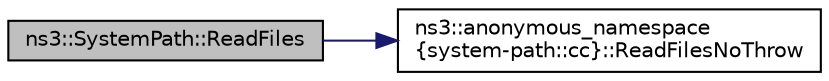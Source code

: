digraph "ns3::SystemPath::ReadFiles"
{
 // LATEX_PDF_SIZE
  edge [fontname="Helvetica",fontsize="10",labelfontname="Helvetica",labelfontsize="10"];
  node [fontname="Helvetica",fontsize="10",shape=record];
  rankdir="LR";
  Node1 [label="ns3::SystemPath::ReadFiles",height=0.2,width=0.4,color="black", fillcolor="grey75", style="filled", fontcolor="black",tooltip="Get the list of files located in a file system directory."];
  Node1 -> Node2 [color="midnightblue",fontsize="10",style="solid",fontname="Helvetica"];
  Node2 [label="ns3::anonymous_namespace\l\{system-path::cc\}::ReadFilesNoThrow",height=0.2,width=0.4,color="black", fillcolor="white", style="filled",URL="$group__systempath.html#ga4044d0be558d00db7f891f658ad2cfcf",tooltip="Get the list of files located in a file system directory with error."];
}
